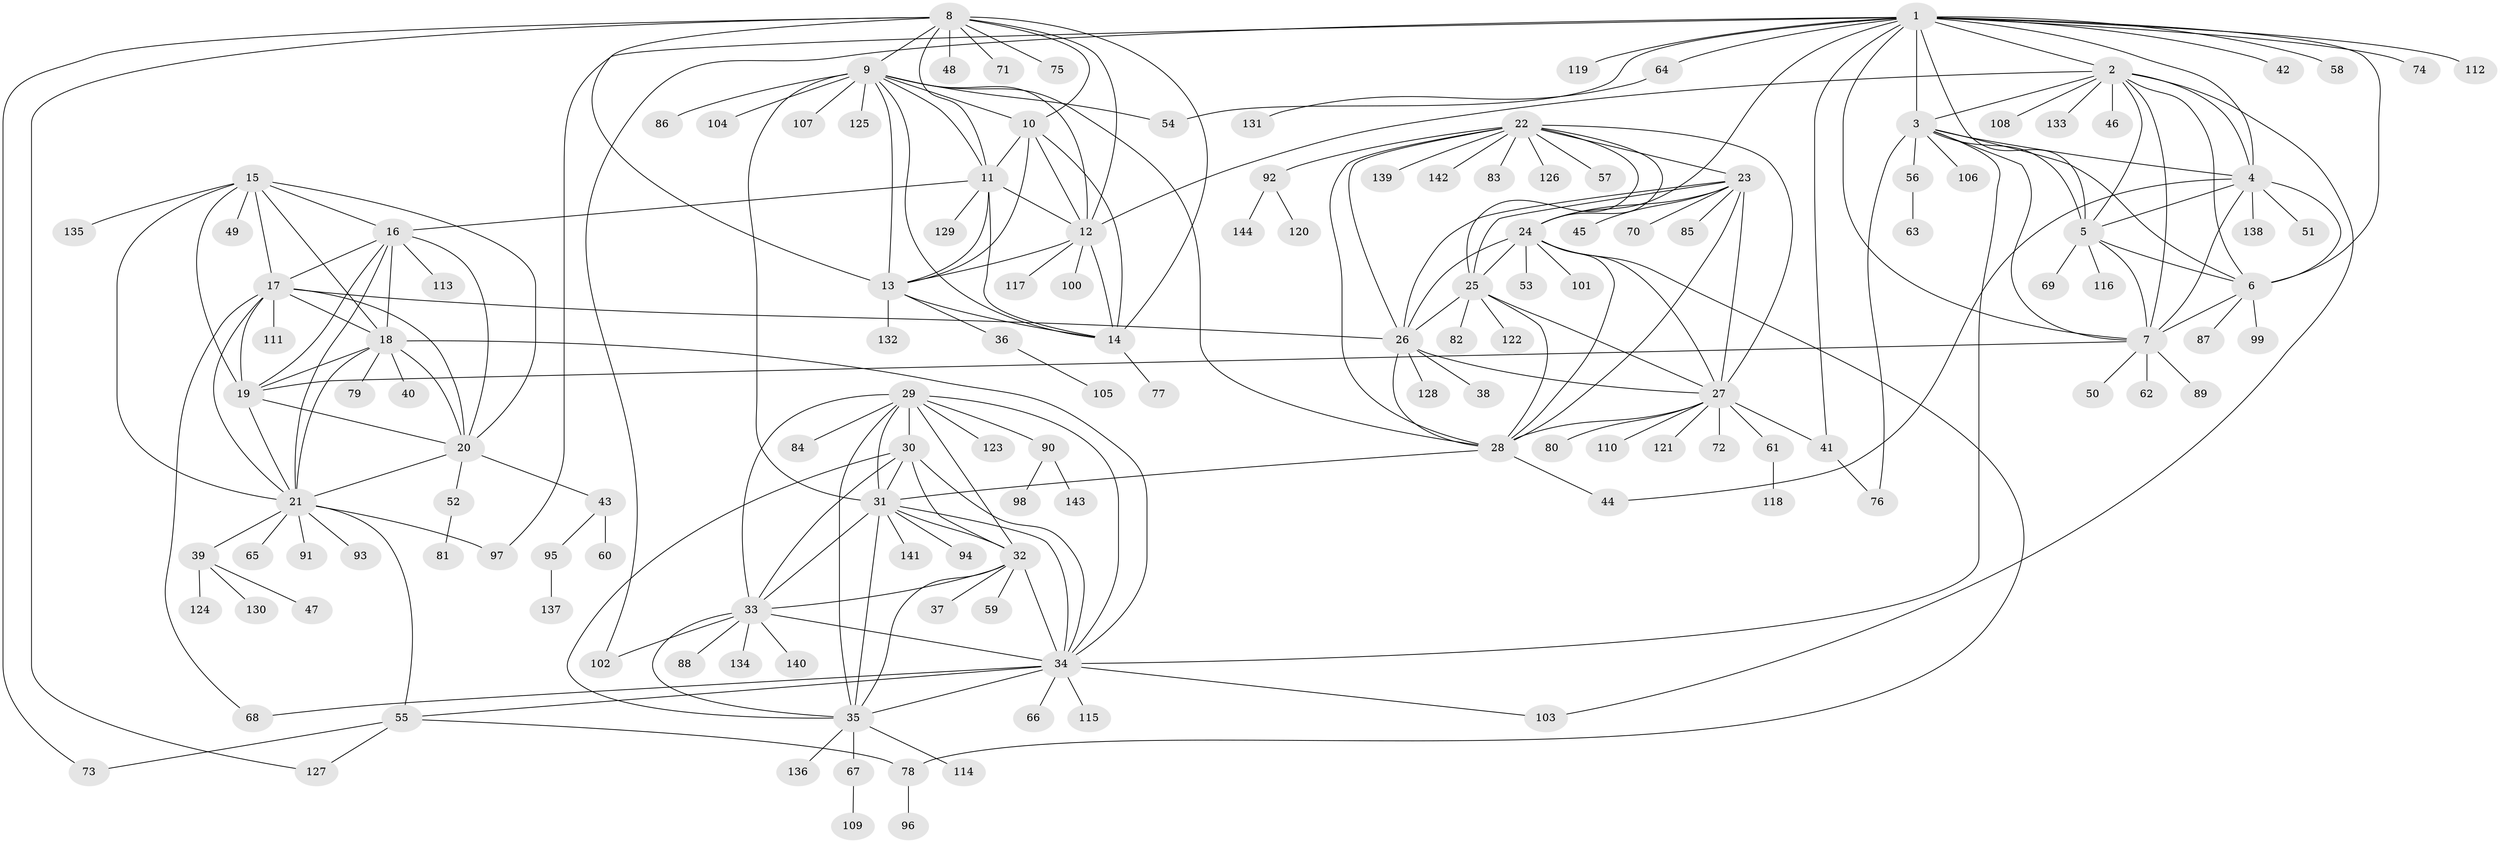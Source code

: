 // coarse degree distribution, {15: 0.008620689655172414, 9: 0.02586206896551724, 11: 0.034482758620689655, 8: 0.05172413793103448, 6: 0.034482758620689655, 7: 0.008620689655172414, 16: 0.008620689655172414, 12: 0.008620689655172414, 10: 0.02586206896551724, 1: 0.6724137931034483, 3: 0.017241379310344827, 2: 0.09482758620689655, 5: 0.008620689655172414}
// Generated by graph-tools (version 1.1) at 2025/42/03/06/25 10:42:13]
// undirected, 144 vertices, 236 edges
graph export_dot {
graph [start="1"]
  node [color=gray90,style=filled];
  1;
  2;
  3;
  4;
  5;
  6;
  7;
  8;
  9;
  10;
  11;
  12;
  13;
  14;
  15;
  16;
  17;
  18;
  19;
  20;
  21;
  22;
  23;
  24;
  25;
  26;
  27;
  28;
  29;
  30;
  31;
  32;
  33;
  34;
  35;
  36;
  37;
  38;
  39;
  40;
  41;
  42;
  43;
  44;
  45;
  46;
  47;
  48;
  49;
  50;
  51;
  52;
  53;
  54;
  55;
  56;
  57;
  58;
  59;
  60;
  61;
  62;
  63;
  64;
  65;
  66;
  67;
  68;
  69;
  70;
  71;
  72;
  73;
  74;
  75;
  76;
  77;
  78;
  79;
  80;
  81;
  82;
  83;
  84;
  85;
  86;
  87;
  88;
  89;
  90;
  91;
  92;
  93;
  94;
  95;
  96;
  97;
  98;
  99;
  100;
  101;
  102;
  103;
  104;
  105;
  106;
  107;
  108;
  109;
  110;
  111;
  112;
  113;
  114;
  115;
  116;
  117;
  118;
  119;
  120;
  121;
  122;
  123;
  124;
  125;
  126;
  127;
  128;
  129;
  130;
  131;
  132;
  133;
  134;
  135;
  136;
  137;
  138;
  139;
  140;
  141;
  142;
  143;
  144;
  1 -- 2;
  1 -- 3;
  1 -- 4;
  1 -- 5;
  1 -- 6;
  1 -- 7;
  1 -- 24;
  1 -- 41;
  1 -- 42;
  1 -- 54;
  1 -- 58;
  1 -- 64;
  1 -- 74;
  1 -- 97;
  1 -- 102;
  1 -- 112;
  1 -- 119;
  2 -- 3;
  2 -- 4;
  2 -- 5;
  2 -- 6;
  2 -- 7;
  2 -- 12;
  2 -- 46;
  2 -- 103;
  2 -- 108;
  2 -- 133;
  3 -- 4;
  3 -- 5;
  3 -- 6;
  3 -- 7;
  3 -- 34;
  3 -- 56;
  3 -- 76;
  3 -- 106;
  4 -- 5;
  4 -- 6;
  4 -- 7;
  4 -- 44;
  4 -- 51;
  4 -- 138;
  5 -- 6;
  5 -- 7;
  5 -- 69;
  5 -- 116;
  6 -- 7;
  6 -- 87;
  6 -- 99;
  7 -- 19;
  7 -- 50;
  7 -- 62;
  7 -- 89;
  8 -- 9;
  8 -- 10;
  8 -- 11;
  8 -- 12;
  8 -- 13;
  8 -- 14;
  8 -- 48;
  8 -- 71;
  8 -- 73;
  8 -- 75;
  8 -- 127;
  9 -- 10;
  9 -- 11;
  9 -- 12;
  9 -- 13;
  9 -- 14;
  9 -- 28;
  9 -- 31;
  9 -- 54;
  9 -- 86;
  9 -- 104;
  9 -- 107;
  9 -- 125;
  10 -- 11;
  10 -- 12;
  10 -- 13;
  10 -- 14;
  11 -- 12;
  11 -- 13;
  11 -- 14;
  11 -- 16;
  11 -- 129;
  12 -- 13;
  12 -- 14;
  12 -- 100;
  12 -- 117;
  13 -- 14;
  13 -- 36;
  13 -- 132;
  14 -- 77;
  15 -- 16;
  15 -- 17;
  15 -- 18;
  15 -- 19;
  15 -- 20;
  15 -- 21;
  15 -- 49;
  15 -- 135;
  16 -- 17;
  16 -- 18;
  16 -- 19;
  16 -- 20;
  16 -- 21;
  16 -- 113;
  17 -- 18;
  17 -- 19;
  17 -- 20;
  17 -- 21;
  17 -- 26;
  17 -- 68;
  17 -- 111;
  18 -- 19;
  18 -- 20;
  18 -- 21;
  18 -- 34;
  18 -- 40;
  18 -- 79;
  19 -- 20;
  19 -- 21;
  20 -- 21;
  20 -- 43;
  20 -- 52;
  21 -- 39;
  21 -- 55;
  21 -- 65;
  21 -- 91;
  21 -- 93;
  21 -- 97;
  22 -- 23;
  22 -- 24;
  22 -- 25;
  22 -- 26;
  22 -- 27;
  22 -- 28;
  22 -- 57;
  22 -- 83;
  22 -- 92;
  22 -- 126;
  22 -- 139;
  22 -- 142;
  23 -- 24;
  23 -- 25;
  23 -- 26;
  23 -- 27;
  23 -- 28;
  23 -- 45;
  23 -- 70;
  23 -- 85;
  24 -- 25;
  24 -- 26;
  24 -- 27;
  24 -- 28;
  24 -- 53;
  24 -- 78;
  24 -- 101;
  25 -- 26;
  25 -- 27;
  25 -- 28;
  25 -- 82;
  25 -- 122;
  26 -- 27;
  26 -- 28;
  26 -- 38;
  26 -- 128;
  27 -- 28;
  27 -- 41;
  27 -- 61;
  27 -- 72;
  27 -- 80;
  27 -- 110;
  27 -- 121;
  28 -- 31;
  28 -- 44;
  29 -- 30;
  29 -- 31;
  29 -- 32;
  29 -- 33;
  29 -- 34;
  29 -- 35;
  29 -- 84;
  29 -- 90;
  29 -- 123;
  30 -- 31;
  30 -- 32;
  30 -- 33;
  30 -- 34;
  30 -- 35;
  31 -- 32;
  31 -- 33;
  31 -- 34;
  31 -- 35;
  31 -- 94;
  31 -- 141;
  32 -- 33;
  32 -- 34;
  32 -- 35;
  32 -- 37;
  32 -- 59;
  33 -- 34;
  33 -- 35;
  33 -- 88;
  33 -- 102;
  33 -- 134;
  33 -- 140;
  34 -- 35;
  34 -- 55;
  34 -- 66;
  34 -- 68;
  34 -- 103;
  34 -- 115;
  35 -- 67;
  35 -- 114;
  35 -- 136;
  36 -- 105;
  39 -- 47;
  39 -- 124;
  39 -- 130;
  41 -- 76;
  43 -- 60;
  43 -- 95;
  52 -- 81;
  55 -- 73;
  55 -- 78;
  55 -- 127;
  56 -- 63;
  61 -- 118;
  64 -- 131;
  67 -- 109;
  78 -- 96;
  90 -- 98;
  90 -- 143;
  92 -- 120;
  92 -- 144;
  95 -- 137;
}

